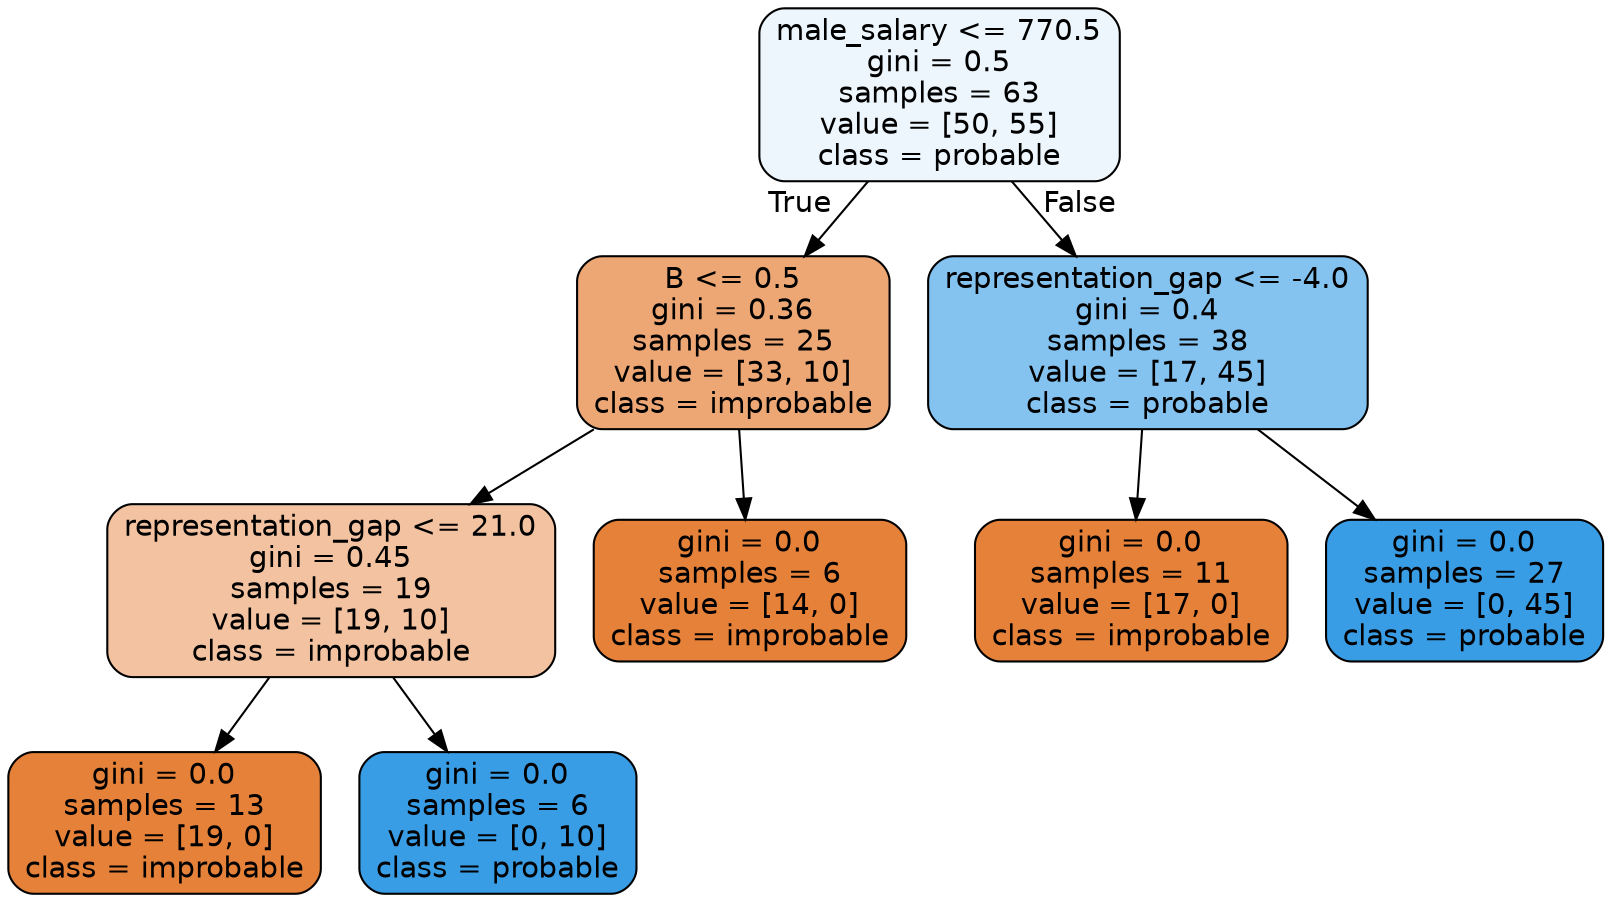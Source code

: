 digraph Tree {
node [shape=box, style="filled, rounded", color="black", fontname=helvetica] ;
edge [fontname=helvetica] ;
0 [label="male_salary <= 770.5\ngini = 0.5\nsamples = 63\nvalue = [50, 55]\nclass = probable", fillcolor="#edf6fd"] ;
1 [label="B <= 0.5\ngini = 0.36\nsamples = 25\nvalue = [33, 10]\nclass = improbable", fillcolor="#eda775"] ;
0 -> 1 [labeldistance=2.5, labelangle=45, headlabel="True"] ;
2 [label="representation_gap <= 21.0\ngini = 0.45\nsamples = 19\nvalue = [19, 10]\nclass = improbable", fillcolor="#f3c3a1"] ;
1 -> 2 ;
3 [label="gini = 0.0\nsamples = 13\nvalue = [19, 0]\nclass = improbable", fillcolor="#e58139"] ;
2 -> 3 ;
4 [label="gini = 0.0\nsamples = 6\nvalue = [0, 10]\nclass = probable", fillcolor="#399de5"] ;
2 -> 4 ;
5 [label="gini = 0.0\nsamples = 6\nvalue = [14, 0]\nclass = improbable", fillcolor="#e58139"] ;
1 -> 5 ;
6 [label="representation_gap <= -4.0\ngini = 0.4\nsamples = 38\nvalue = [17, 45]\nclass = probable", fillcolor="#84c2ef"] ;
0 -> 6 [labeldistance=2.5, labelangle=-45, headlabel="False"] ;
7 [label="gini = 0.0\nsamples = 11\nvalue = [17, 0]\nclass = improbable", fillcolor="#e58139"] ;
6 -> 7 ;
8 [label="gini = 0.0\nsamples = 27\nvalue = [0, 45]\nclass = probable", fillcolor="#399de5"] ;
6 -> 8 ;
}